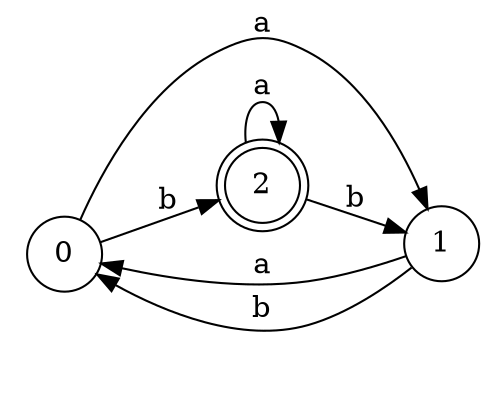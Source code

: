 digraph n3_4 {
__start0 [label="" shape="none"];

rankdir=LR;
size="8,5";

s0 [style="filled", color="black", fillcolor="white" shape="circle", label="0"];
s1 [style="filled", color="black", fillcolor="white" shape="circle", label="1"];
s2 [style="rounded,filled", color="black", fillcolor="white" shape="doublecircle", label="2"];
s0 -> s1 [label="a"];
s0 -> s2 [label="b"];
s1 -> s0 [label="a"];
s1 -> s0 [label="b"];
s2 -> s2 [label="a"];
s2 -> s1 [label="b"];

}